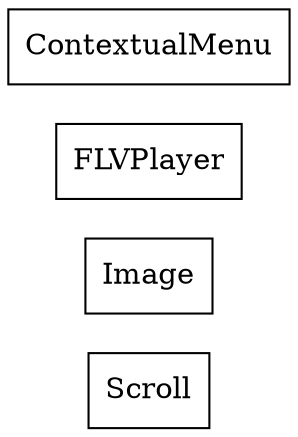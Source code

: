 strict digraph class_diagram {
  rankdir=LR;
  TypeScroll[
    label="Scroll",
    URL="Scroll.html",
    tooltip="com.sekati.ui.Scroll",
    shape="record"
  ];
  TypeImage[
    label="Image",
    URL="Image.html",
    tooltip="com.sekati.ui.Image",
    shape="record"
  ];
  TypeFLVPlayer[
    label="FLVPlayer",
    URL="FLVPlayer.html",
    tooltip="com.sekati.ui.FLVPlayer",
    shape="record"
  ];
  TypeContextualMenu[
    label="ContextualMenu",
    URL="ContextualMenu.html",
    tooltip="com.sekati.ui.ContextualMenu",
    shape="record"
  ];
}
